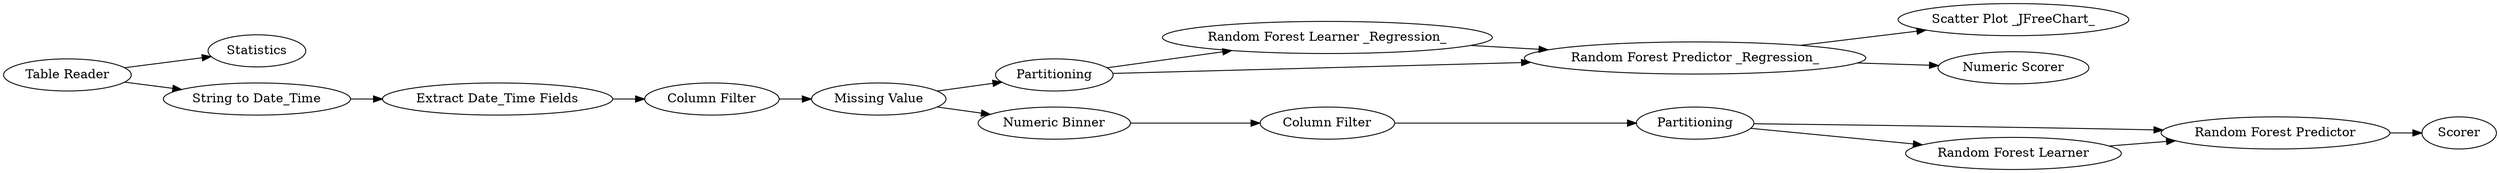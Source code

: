 digraph {
	33 -> 34
	2 -> 27
	34 -> 7
	26 -> 2
	36 -> 23
	27 -> 3
	3 -> 33
	31 -> 32
	27 -> 18
	22 -> 36
	31 -> 25
	3 -> 34
	21 -> 22
	25 -> 26
	35 -> 36
	18 -> 21
	34 -> 6
	22 -> 35
	27 [label="Missing Value"]
	35 [label="Random Forest Learner"]
	34 [label="Random Forest Predictor _Regression_"]
	7 [label="Scatter Plot _JFreeChart_"]
	22 [label=Partitioning]
	31 [label="Table Reader"]
	36 [label="Random Forest Predictor"]
	23 [label=Scorer]
	18 [label="Numeric Binner"]
	21 [label="Column Filter"]
	26 [label="Extract Date_Time Fields"]
	6 [label="Numeric Scorer"]
	25 [label="String to Date_Time"]
	33 [label="Random Forest Learner _Regression_"]
	32 [label=Statistics]
	3 [label=Partitioning]
	2 [label="Column Filter"]
	rankdir=LR
}
